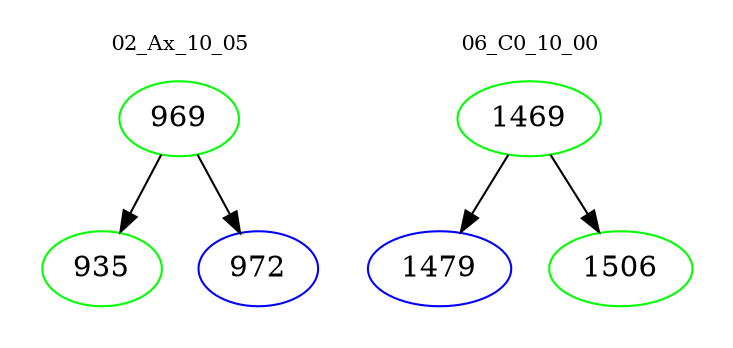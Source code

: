 digraph{
subgraph cluster_0 {
color = white
label = "02_Ax_10_05";
fontsize=10;
T0_969 [label="969", color="green"]
T0_969 -> T0_935 [color="black"]
T0_935 [label="935", color="green"]
T0_969 -> T0_972 [color="black"]
T0_972 [label="972", color="blue"]
}
subgraph cluster_1 {
color = white
label = "06_C0_10_00";
fontsize=10;
T1_1469 [label="1469", color="green"]
T1_1469 -> T1_1479 [color="black"]
T1_1479 [label="1479", color="blue"]
T1_1469 -> T1_1506 [color="black"]
T1_1506 [label="1506", color="green"]
}
}
